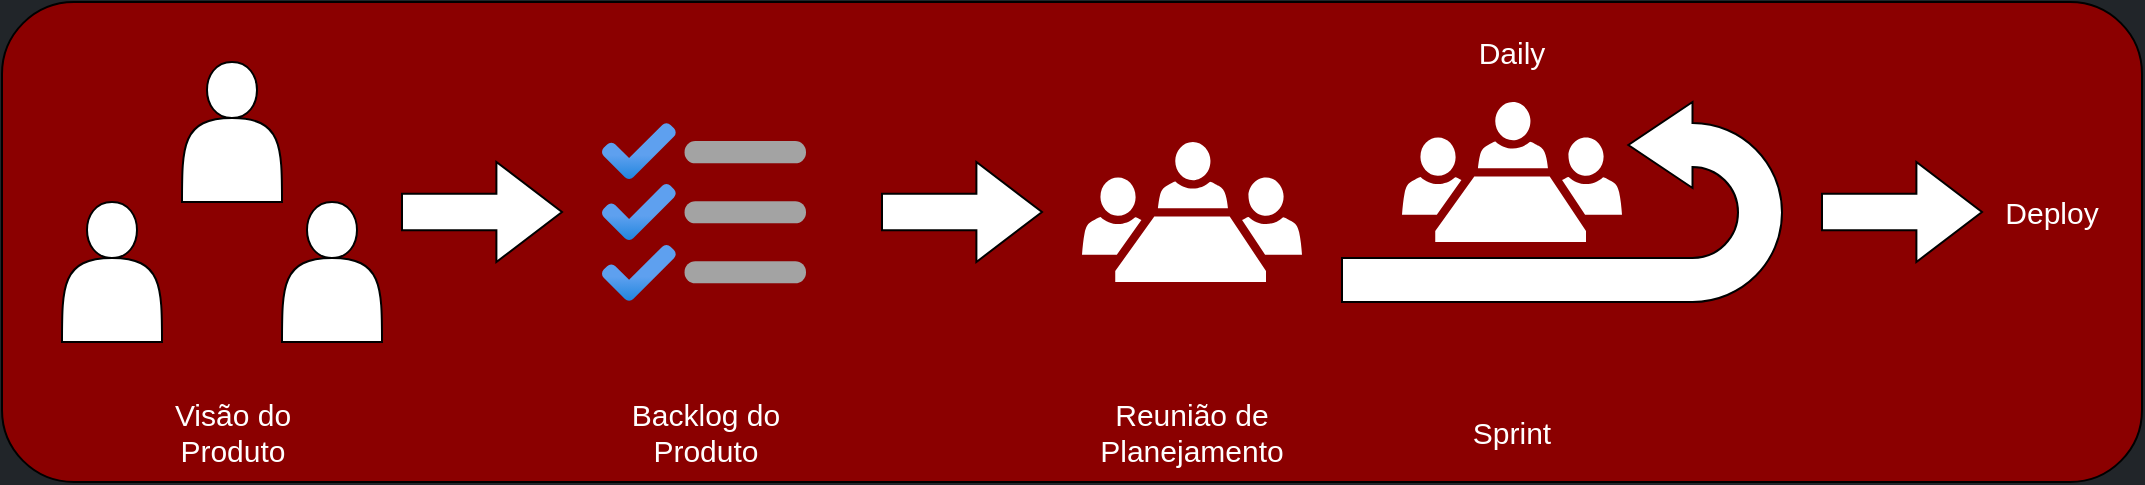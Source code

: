 <mxfile version="20.3.0" type="device"><diagram id="pSQv93YC_75lZX8Ndoli" name="Page-1"><mxGraphModel dx="1113" dy="853" grid="1" gridSize="10" guides="1" tooltips="1" connect="1" arrows="1" fold="1" page="1" pageScale="1" pageWidth="850" pageHeight="1100" background="#212529" math="0" shadow="0"><root><mxCell id="0"/><mxCell id="1" parent="0"/><mxCell id="XkDm1QwYbFC_g-0_NMxr-19" value="" style="rounded=1;whiteSpace=wrap;html=1;fontSize=15;fontColor=#FFFFFF;fillColor=#8b0000;" vertex="1" parent="1"><mxGeometry y="330" width="1070" height="240" as="geometry"/></mxCell><mxCell id="XkDm1QwYbFC_g-0_NMxr-1" value="" style="shape=actor;whiteSpace=wrap;html=1;" vertex="1" parent="1"><mxGeometry x="90" y="360" width="50" height="70" as="geometry"/></mxCell><mxCell id="XkDm1QwYbFC_g-0_NMxr-2" value="" style="shape=actor;whiteSpace=wrap;html=1;" vertex="1" parent="1"><mxGeometry x="30" y="430" width="50" height="70" as="geometry"/></mxCell><mxCell id="XkDm1QwYbFC_g-0_NMxr-3" value="" style="shape=actor;whiteSpace=wrap;html=1;" vertex="1" parent="1"><mxGeometry x="140" y="430" width="50" height="70" as="geometry"/></mxCell><mxCell id="XkDm1QwYbFC_g-0_NMxr-4" value="" style="shape=singleArrow;whiteSpace=wrap;html=1;arrowWidth=0.367;arrowSize=0.41;" vertex="1" parent="1"><mxGeometry x="200" y="410" width="80" height="50" as="geometry"/></mxCell><mxCell id="XkDm1QwYbFC_g-0_NMxr-5" value="&lt;font style=&quot;font-size: 15px;&quot; color=&quot;#ffffff&quot;&gt;Visão do Produto&lt;/font&gt;" style="text;html=1;strokeColor=none;fillColor=none;align=center;verticalAlign=middle;whiteSpace=wrap;rounded=0;" vertex="1" parent="1"><mxGeometry x="77.5" y="530" width="75" height="30" as="geometry"/></mxCell><mxCell id="XkDm1QwYbFC_g-0_NMxr-6" value="" style="aspect=fixed;html=1;points=[];align=center;image;fontSize=12;image=img/lib/azure2/general/Backlog.svg;fontColor=#FFFFFF;" vertex="1" parent="1"><mxGeometry x="300" y="390" width="102" height="90" as="geometry"/></mxCell><mxCell id="XkDm1QwYbFC_g-0_NMxr-7" value="&lt;font style=&quot;font-size: 15px;&quot; color=&quot;#ffffff&quot;&gt;Backlog do Produto&lt;/font&gt;" style="text;html=1;strokeColor=none;fillColor=none;align=center;verticalAlign=middle;whiteSpace=wrap;rounded=0;" vertex="1" parent="1"><mxGeometry x="300" y="530" width="104" height="30" as="geometry"/></mxCell><mxCell id="XkDm1QwYbFC_g-0_NMxr-8" value="" style="shape=singleArrow;whiteSpace=wrap;html=1;arrowWidth=0.367;arrowSize=0.41;" vertex="1" parent="1"><mxGeometry x="440" y="410" width="80" height="50" as="geometry"/></mxCell><mxCell id="XkDm1QwYbFC_g-0_NMxr-9" value="" style="sketch=0;pointerEvents=1;shadow=0;dashed=0;html=1;strokeColor=none;fillColor=#FFFFFF;labelPosition=center;verticalLabelPosition=bottom;verticalAlign=top;outlineConnect=0;align=center;shape=mxgraph.office.users.meeting;fontColor=#FFFFFF;" vertex="1" parent="1"><mxGeometry x="540" y="400" width="110" height="70" as="geometry"/></mxCell><mxCell id="XkDm1QwYbFC_g-0_NMxr-11" value="" style="html=1;shadow=0;dashed=0;align=center;verticalAlign=middle;shape=mxgraph.arrows2.uTurnArrow;dy=11;arrowHead=43;dx2=32.07;fontColor=#FFFFFF;fillColor=#FFFFFF;rotation=180;direction=east;flipV=1;" vertex="1" parent="1"><mxGeometry x="670" y="380" width="220" height="100" as="geometry"/></mxCell><mxCell id="XkDm1QwYbFC_g-0_NMxr-10" value="&lt;font style=&quot;font-size: 15px;&quot; color=&quot;#ffffff&quot;&gt;Reunião de Planejamento&lt;/font&gt;" style="text;html=1;strokeColor=none;fillColor=none;align=center;verticalAlign=middle;whiteSpace=wrap;rounded=0;" vertex="1" parent="1"><mxGeometry x="535" y="530" width="120" height="30" as="geometry"/></mxCell><mxCell id="XkDm1QwYbFC_g-0_NMxr-12" value="" style="sketch=0;pointerEvents=1;shadow=0;dashed=0;html=1;strokeColor=none;fillColor=#FFFFFF;labelPosition=center;verticalLabelPosition=bottom;verticalAlign=top;outlineConnect=0;align=center;shape=mxgraph.office.users.meeting;fontColor=#FFFFFF;" vertex="1" parent="1"><mxGeometry x="700" y="380" width="110" height="70" as="geometry"/></mxCell><mxCell id="XkDm1QwYbFC_g-0_NMxr-13" value="&lt;font style=&quot;font-size: 15px;&quot; color=&quot;#ffffff&quot;&gt;Sprint&lt;/font&gt;" style="text;html=1;strokeColor=none;fillColor=none;align=center;verticalAlign=middle;whiteSpace=wrap;rounded=0;" vertex="1" parent="1"><mxGeometry x="720" y="530" width="70" height="30" as="geometry"/></mxCell><mxCell id="XkDm1QwYbFC_g-0_NMxr-14" value="&lt;font style=&quot;font-size: 15px;&quot; color=&quot;#ffffff&quot;&gt;Daily&lt;/font&gt;" style="text;html=1;strokeColor=none;fillColor=none;align=center;verticalAlign=middle;whiteSpace=wrap;rounded=0;" vertex="1" parent="1"><mxGeometry x="720" y="340" width="70" height="30" as="geometry"/></mxCell><mxCell id="XkDm1QwYbFC_g-0_NMxr-15" value="" style="shape=singleArrow;whiteSpace=wrap;html=1;arrowWidth=0.367;arrowSize=0.41;" vertex="1" parent="1"><mxGeometry x="910" y="410" width="80" height="50" as="geometry"/></mxCell><mxCell id="XkDm1QwYbFC_g-0_NMxr-16" value="&lt;font style=&quot;font-size: 15px;&quot; color=&quot;#ffffff&quot;&gt;Deploy&lt;/font&gt;" style="text;html=1;strokeColor=none;fillColor=none;align=center;verticalAlign=middle;whiteSpace=wrap;rounded=0;" vertex="1" parent="1"><mxGeometry x="990" y="420" width="70" height="30" as="geometry"/></mxCell></root></mxGraphModel></diagram></mxfile>